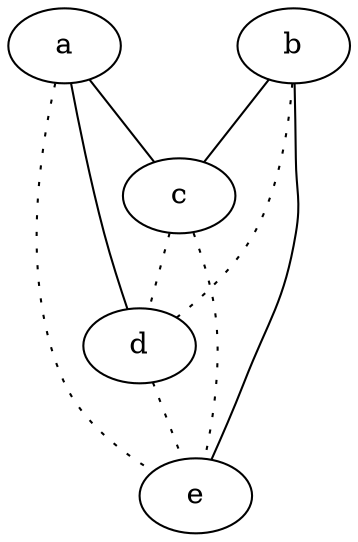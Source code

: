graph {
a -- c;
a -- d;
a -- e [style=dotted];
b -- c;
b -- d [style=dotted];
b -- e;
c -- d [style=dotted];
c -- e [style=dotted];
d -- e [style=dotted];
}
